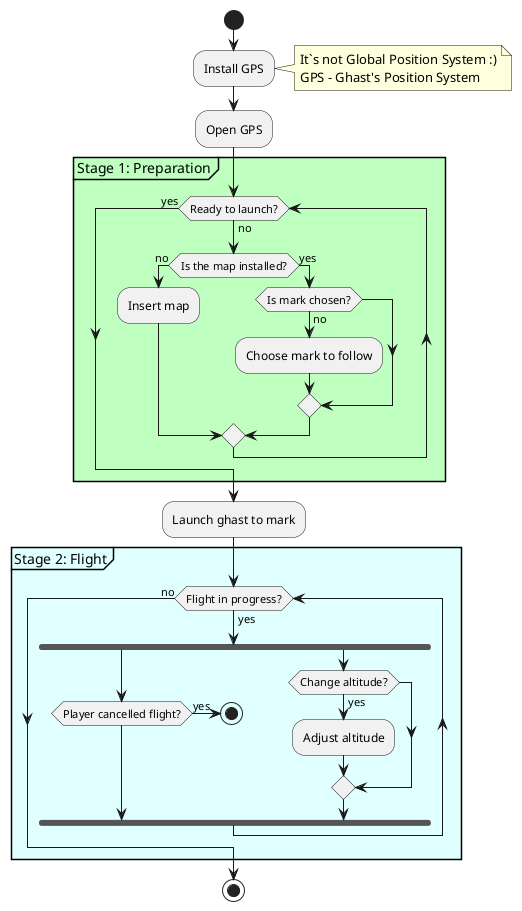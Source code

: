 @startuml
start

:Install GPS;
  note right
    It`s not Global Position System :)
    GPS – Ghast's Position System
  end note
  :Open GPS;

partition "Stage 1: Preparation" %lighten(lime, 75) {
  while (Ready to launch?) is (no)
    if (Is the map installed?) is (no) then
      :Insert map;
    else (yes)
      if (Is mark chosen?) is (no) then
        :Choose mark to follow;
      endif
    endif
  endwhile (yes)
}

:Launch ghast to mark;

partition "Stage 2: Flight" #lightcyan {

  while (Flight in progress?) is (yes)
    fork
      if (Player cancelled flight?) then (yes)
        stop
      endif
    fork again
      if (Change altitude?) then (yes)
        :Adjust altitude;
      endif
    end fork
  endwhile (no)
}

stop
@enduml
